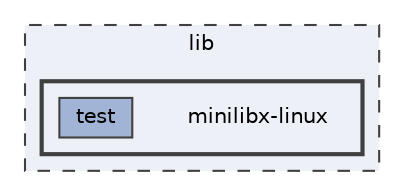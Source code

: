 digraph "lib/minilibx-linux"
{
 // LATEX_PDF_SIZE
  bgcolor="transparent";
  edge [fontname=Helvetica,fontsize=10,labelfontname=Helvetica,labelfontsize=10];
  node [fontname=Helvetica,fontsize=10,shape=box,height=0.2,width=0.4];
  compound=true
  subgraph clusterdir_97aefd0d527b934f1d99a682da8fe6a9 {
    graph [ bgcolor="#edf0f7", pencolor="grey25", label="lib", fontname=Helvetica,fontsize=10 style="filled,dashed", URL="dir_97aefd0d527b934f1d99a682da8fe6a9.html",tooltip=""]
  subgraph clusterdir_52555e46e0c0c8005678443ce983c124 {
    graph [ bgcolor="#edf0f7", pencolor="grey25", label="", fontname=Helvetica,fontsize=10 style="filled,bold", URL="dir_52555e46e0c0c8005678443ce983c124.html",tooltip=""]
    dir_52555e46e0c0c8005678443ce983c124 [shape=plaintext, label="minilibx-linux"];
  dir_99f95dc7dc360e17d2106eb8af853b2f [label="test", fillcolor="#a2b4d6", color="grey25", style="filled", URL="dir_99f95dc7dc360e17d2106eb8af853b2f.html",tooltip=""];
  }
  }
}
